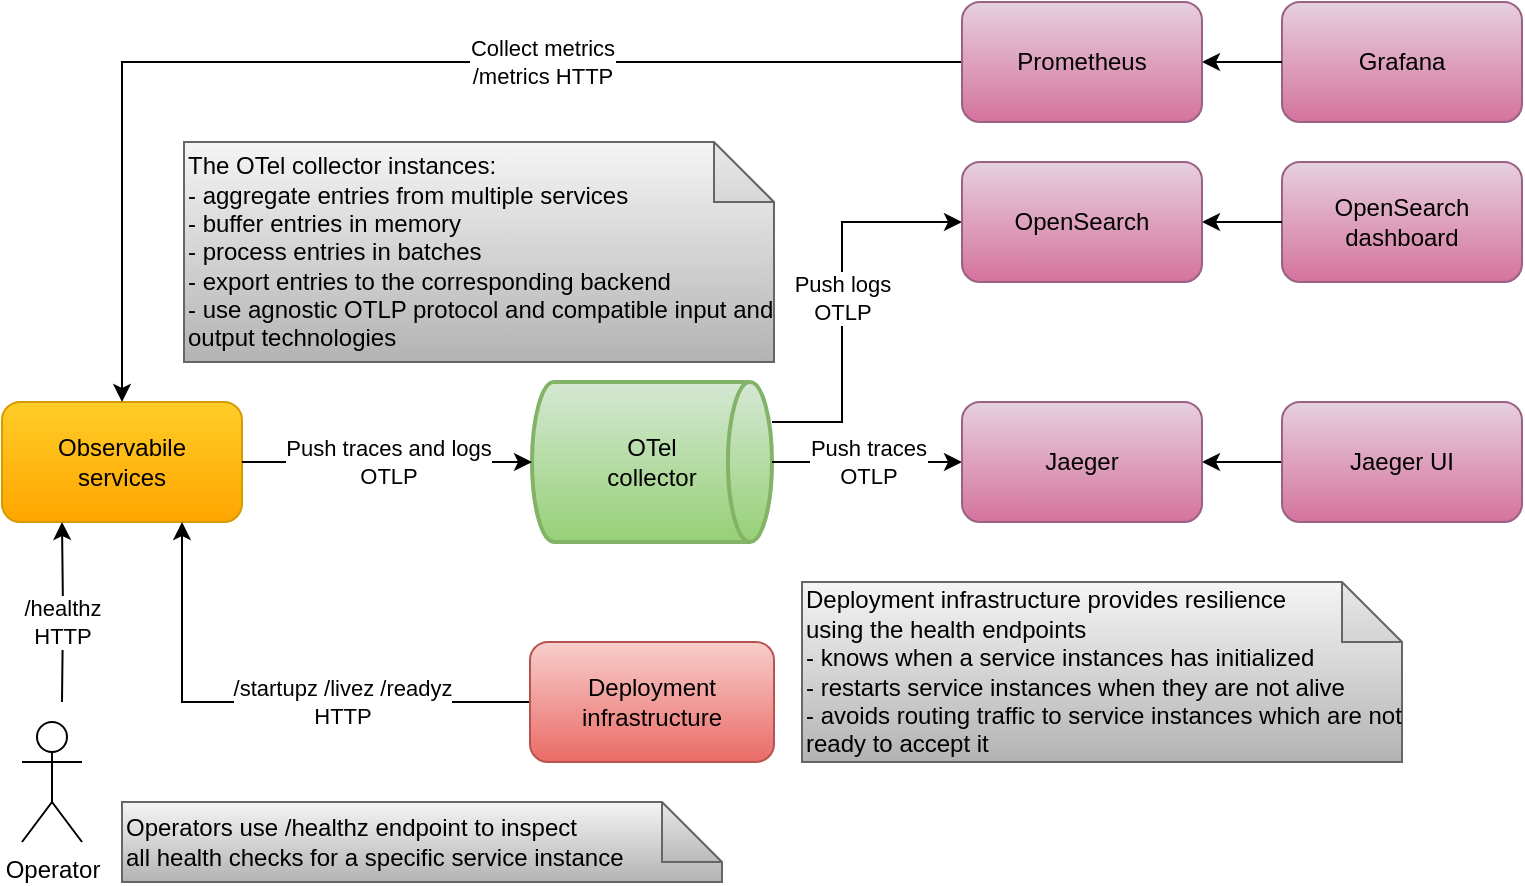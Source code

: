 <mxfile version="22.1.2" type="device">
  <diagram id="G4t1x3i_cumIOjZ8GDXV" name="Page-1">
    <mxGraphModel dx="2020" dy="1203" grid="1" gridSize="10" guides="1" tooltips="1" connect="1" arrows="1" fold="1" page="1" pageScale="1" pageWidth="850" pageHeight="1100" math="0" shadow="0">
      <root>
        <mxCell id="0" />
        <mxCell id="1" parent="0" />
        <mxCell id="GdDrrSZIIYJAX2H4kpIf-1" value="&lt;font style=&quot;font-size: 12px&quot;&gt;Observabile&lt;br&gt;services&lt;br&gt;&lt;/font&gt;" style="rounded=1;whiteSpace=wrap;html=1;gradientColor=#ffa500;fillColor=#ffcd28;strokeColor=#d79b00;" parent="1" vertex="1">
          <mxGeometry x="40" y="240" width="120" height="60" as="geometry" />
        </mxCell>
        <mxCell id="tjc-NoYRc2y_VS5g-BHh-2" value="OTel&lt;br&gt;collector" style="strokeWidth=2;html=1;shape=mxgraph.flowchart.direct_data;whiteSpace=wrap;gradientColor=#97d077;fillColor=#d5e8d4;strokeColor=#82b366;" vertex="1" parent="1">
          <mxGeometry x="305" y="230" width="120" height="80" as="geometry" />
        </mxCell>
        <mxCell id="tjc-NoYRc2y_VS5g-BHh-4" value="Push traces and logs&lt;br&gt;OTLP" style="edgeStyle=orthogonalEdgeStyle;rounded=0;orthogonalLoop=1;jettySize=auto;html=1;entryX=0;entryY=0.5;entryDx=0;entryDy=0;entryPerimeter=0;exitX=1;exitY=0.5;exitDx=0;exitDy=0;" edge="1" parent="1" source="GdDrrSZIIYJAX2H4kpIf-1" target="tjc-NoYRc2y_VS5g-BHh-2">
          <mxGeometry relative="1" as="geometry" />
        </mxCell>
        <mxCell id="tjc-NoYRc2y_VS5g-BHh-5" value="Push traces&lt;br&gt;OTLP" style="edgeStyle=orthogonalEdgeStyle;rounded=0;orthogonalLoop=1;jettySize=auto;html=1;entryX=0;entryY=0.5;entryDx=0;entryDy=0;" edge="1" parent="1" source="tjc-NoYRc2y_VS5g-BHh-2" target="tjc-NoYRc2y_VS5g-BHh-22">
          <mxGeometry relative="1" as="geometry">
            <mxPoint x="520" y="270" as="targetPoint" />
          </mxGeometry>
        </mxCell>
        <mxCell id="tjc-NoYRc2y_VS5g-BHh-8" value="Collect metrics&lt;br&gt;/metrics HTTP" style="edgeStyle=orthogonalEdgeStyle;rounded=0;orthogonalLoop=1;jettySize=auto;html=1;entryX=0;entryY=0.5;entryDx=0;entryDy=0;startArrow=classic;startFill=1;endArrow=none;endFill=0;exitX=0.5;exitY=0;exitDx=0;exitDy=0;" edge="1" parent="1" source="GdDrrSZIIYJAX2H4kpIf-1" target="tjc-NoYRc2y_VS5g-BHh-20">
          <mxGeometry x="0.288" relative="1" as="geometry">
            <mxPoint x="520" y="70" as="targetPoint" />
            <Array as="points">
              <mxPoint x="100" y="70" />
              <mxPoint x="500" y="70" />
            </Array>
            <mxPoint as="offset" />
          </mxGeometry>
        </mxCell>
        <mxCell id="tjc-NoYRc2y_VS5g-BHh-11" value="Grafana" style="rounded=1;whiteSpace=wrap;html=1;fillColor=#e6d0de;gradientColor=#d5739d;strokeColor=#996185;" vertex="1" parent="1">
          <mxGeometry x="680" y="40" width="120" height="60" as="geometry" />
        </mxCell>
        <mxCell id="tjc-NoYRc2y_VS5g-BHh-12" value="" style="edgeStyle=orthogonalEdgeStyle;rounded=0;orthogonalLoop=1;jettySize=auto;html=1;entryX=1;entryY=0.5;entryDx=0;entryDy=0;" edge="1" parent="1" source="tjc-NoYRc2y_VS5g-BHh-11" target="tjc-NoYRc2y_VS5g-BHh-20">
          <mxGeometry relative="1" as="geometry">
            <mxPoint x="640" y="70" as="targetPoint" />
          </mxGeometry>
        </mxCell>
        <mxCell id="tjc-NoYRc2y_VS5g-BHh-14" style="edgeStyle=orthogonalEdgeStyle;rounded=0;orthogonalLoop=1;jettySize=auto;html=1;entryX=1;entryY=0.5;entryDx=0;entryDy=0;" edge="1" parent="1" source="tjc-NoYRc2y_VS5g-BHh-13" target="tjc-NoYRc2y_VS5g-BHh-22">
          <mxGeometry relative="1" as="geometry">
            <mxPoint x="640" y="270" as="targetPoint" />
          </mxGeometry>
        </mxCell>
        <mxCell id="tjc-NoYRc2y_VS5g-BHh-13" value="Jaeger UI" style="rounded=1;whiteSpace=wrap;html=1;fillColor=#e6d0de;gradientColor=#d5739d;strokeColor=#996185;" vertex="1" parent="1">
          <mxGeometry x="680" y="240" width="120" height="60" as="geometry" />
        </mxCell>
        <mxCell id="tjc-NoYRc2y_VS5g-BHh-15" value="The OTel collector instances:&lt;br&gt;- aggregate entries from multiple services&lt;br&gt;- buffer entries in memory&lt;br&gt;- process entries in batches&lt;br&gt;- export entries to the corresponding backend&lt;br&gt;- use agnostic OTLP protocol and compatible input and output technologies" style="shape=note;whiteSpace=wrap;html=1;backgroundOutline=1;darkOpacity=0.05;align=left;gradientColor=#b3b3b3;fillColor=#f5f5f5;strokeColor=#666666;" vertex="1" parent="1">
          <mxGeometry x="131" y="110" width="295" height="110" as="geometry" />
        </mxCell>
        <mxCell id="tjc-NoYRc2y_VS5g-BHh-17" value="OpenSearch&lt;br&gt;dashboard" style="rounded=1;whiteSpace=wrap;html=1;fillColor=#e6d0de;gradientColor=#d5739d;strokeColor=#996185;" vertex="1" parent="1">
          <mxGeometry x="680" y="120" width="120" height="60" as="geometry" />
        </mxCell>
        <mxCell id="tjc-NoYRc2y_VS5g-BHh-18" style="edgeStyle=orthogonalEdgeStyle;rounded=0;orthogonalLoop=1;jettySize=auto;html=1;entryX=1;entryY=0.5;entryDx=0;entryDy=0;" edge="1" parent="1" source="tjc-NoYRc2y_VS5g-BHh-17" target="tjc-NoYRc2y_VS5g-BHh-21">
          <mxGeometry relative="1" as="geometry">
            <mxPoint x="640" y="170" as="targetPoint" />
          </mxGeometry>
        </mxCell>
        <mxCell id="tjc-NoYRc2y_VS5g-BHh-19" value="Push logs&lt;br&gt;OTLP" style="edgeStyle=orthogonalEdgeStyle;rounded=0;orthogonalLoop=1;jettySize=auto;html=1;entryX=0;entryY=0.5;entryDx=0;entryDy=0;" edge="1" parent="1" source="tjc-NoYRc2y_VS5g-BHh-2" target="tjc-NoYRc2y_VS5g-BHh-21">
          <mxGeometry relative="1" as="geometry">
            <mxPoint x="520" y="170" as="targetPoint" />
            <Array as="points">
              <mxPoint x="460" y="250" />
              <mxPoint x="460" y="150" />
            </Array>
          </mxGeometry>
        </mxCell>
        <mxCell id="tjc-NoYRc2y_VS5g-BHh-20" value="Prometheus" style="rounded=1;whiteSpace=wrap;html=1;fillColor=#e6d0de;gradientColor=#d5739d;strokeColor=#996185;" vertex="1" parent="1">
          <mxGeometry x="520" y="40" width="120" height="60" as="geometry" />
        </mxCell>
        <mxCell id="tjc-NoYRc2y_VS5g-BHh-21" value="OpenSearch" style="rounded=1;whiteSpace=wrap;html=1;fillColor=#e6d0de;gradientColor=#d5739d;strokeColor=#996185;" vertex="1" parent="1">
          <mxGeometry x="520" y="120" width="120" height="60" as="geometry" />
        </mxCell>
        <mxCell id="tjc-NoYRc2y_VS5g-BHh-22" value="Jaeger" style="rounded=1;whiteSpace=wrap;html=1;fillColor=#e6d0de;gradientColor=#d5739d;strokeColor=#996185;" vertex="1" parent="1">
          <mxGeometry x="520" y="240" width="120" height="60" as="geometry" />
        </mxCell>
        <mxCell id="tjc-NoYRc2y_VS5g-BHh-24" value="/startupz /livez /readyz&lt;br&gt;HTTP" style="edgeStyle=orthogonalEdgeStyle;rounded=0;orthogonalLoop=1;jettySize=auto;html=1;entryX=0.75;entryY=1;entryDx=0;entryDy=0;" edge="1" parent="1" source="tjc-NoYRc2y_VS5g-BHh-23" target="GdDrrSZIIYJAX2H4kpIf-1">
          <mxGeometry x="-0.288" relative="1" as="geometry">
            <mxPoint as="offset" />
          </mxGeometry>
        </mxCell>
        <mxCell id="tjc-NoYRc2y_VS5g-BHh-23" value="Deployment infrastructure" style="rounded=1;whiteSpace=wrap;html=1;gradientColor=#ea6b66;fillColor=#f8cecc;strokeColor=#b85450;" vertex="1" parent="1">
          <mxGeometry x="304" y="360" width="122" height="60" as="geometry" />
        </mxCell>
        <mxCell id="tjc-NoYRc2y_VS5g-BHh-25" value="Deployment infrastructure provides resilience&lt;br&gt;using the health endpoints&lt;br&gt;- knows when a service instances has initialized&lt;br&gt;- restarts service instances when they are not alive&lt;br&gt;- avoids routing traffic to service instances which are not ready to accept it" style="shape=note;whiteSpace=wrap;html=1;backgroundOutline=1;darkOpacity=0.05;align=left;gradientColor=#b3b3b3;fillColor=#f5f5f5;strokeColor=#666666;" vertex="1" parent="1">
          <mxGeometry x="440" y="330" width="300" height="90" as="geometry" />
        </mxCell>
        <mxCell id="tjc-NoYRc2y_VS5g-BHh-27" value="/healthz&lt;br&gt;HTTP" style="edgeStyle=orthogonalEdgeStyle;rounded=0;orthogonalLoop=1;jettySize=auto;html=1;entryX=0.25;entryY=1;entryDx=0;entryDy=0;" edge="1" parent="1" target="GdDrrSZIIYJAX2H4kpIf-1">
          <mxGeometry x="-0.116" relative="1" as="geometry">
            <mxPoint x="70" y="390" as="sourcePoint" />
            <mxPoint as="offset" />
          </mxGeometry>
        </mxCell>
        <mxCell id="tjc-NoYRc2y_VS5g-BHh-26" value="Operator" style="shape=umlActor;verticalLabelPosition=bottom;verticalAlign=top;html=1;outlineConnect=0;" vertex="1" parent="1">
          <mxGeometry x="50" y="400" width="30" height="60" as="geometry" />
        </mxCell>
        <mxCell id="tjc-NoYRc2y_VS5g-BHh-28" value="Operators use /healthz endpoint to inspect&lt;br&gt;all health checks for a specific service instance" style="shape=note;whiteSpace=wrap;html=1;backgroundOutline=1;darkOpacity=0.05;align=left;gradientColor=#b3b3b3;fillColor=#f5f5f5;strokeColor=#666666;" vertex="1" parent="1">
          <mxGeometry x="100" y="440" width="300" height="40" as="geometry" />
        </mxCell>
      </root>
    </mxGraphModel>
  </diagram>
</mxfile>
